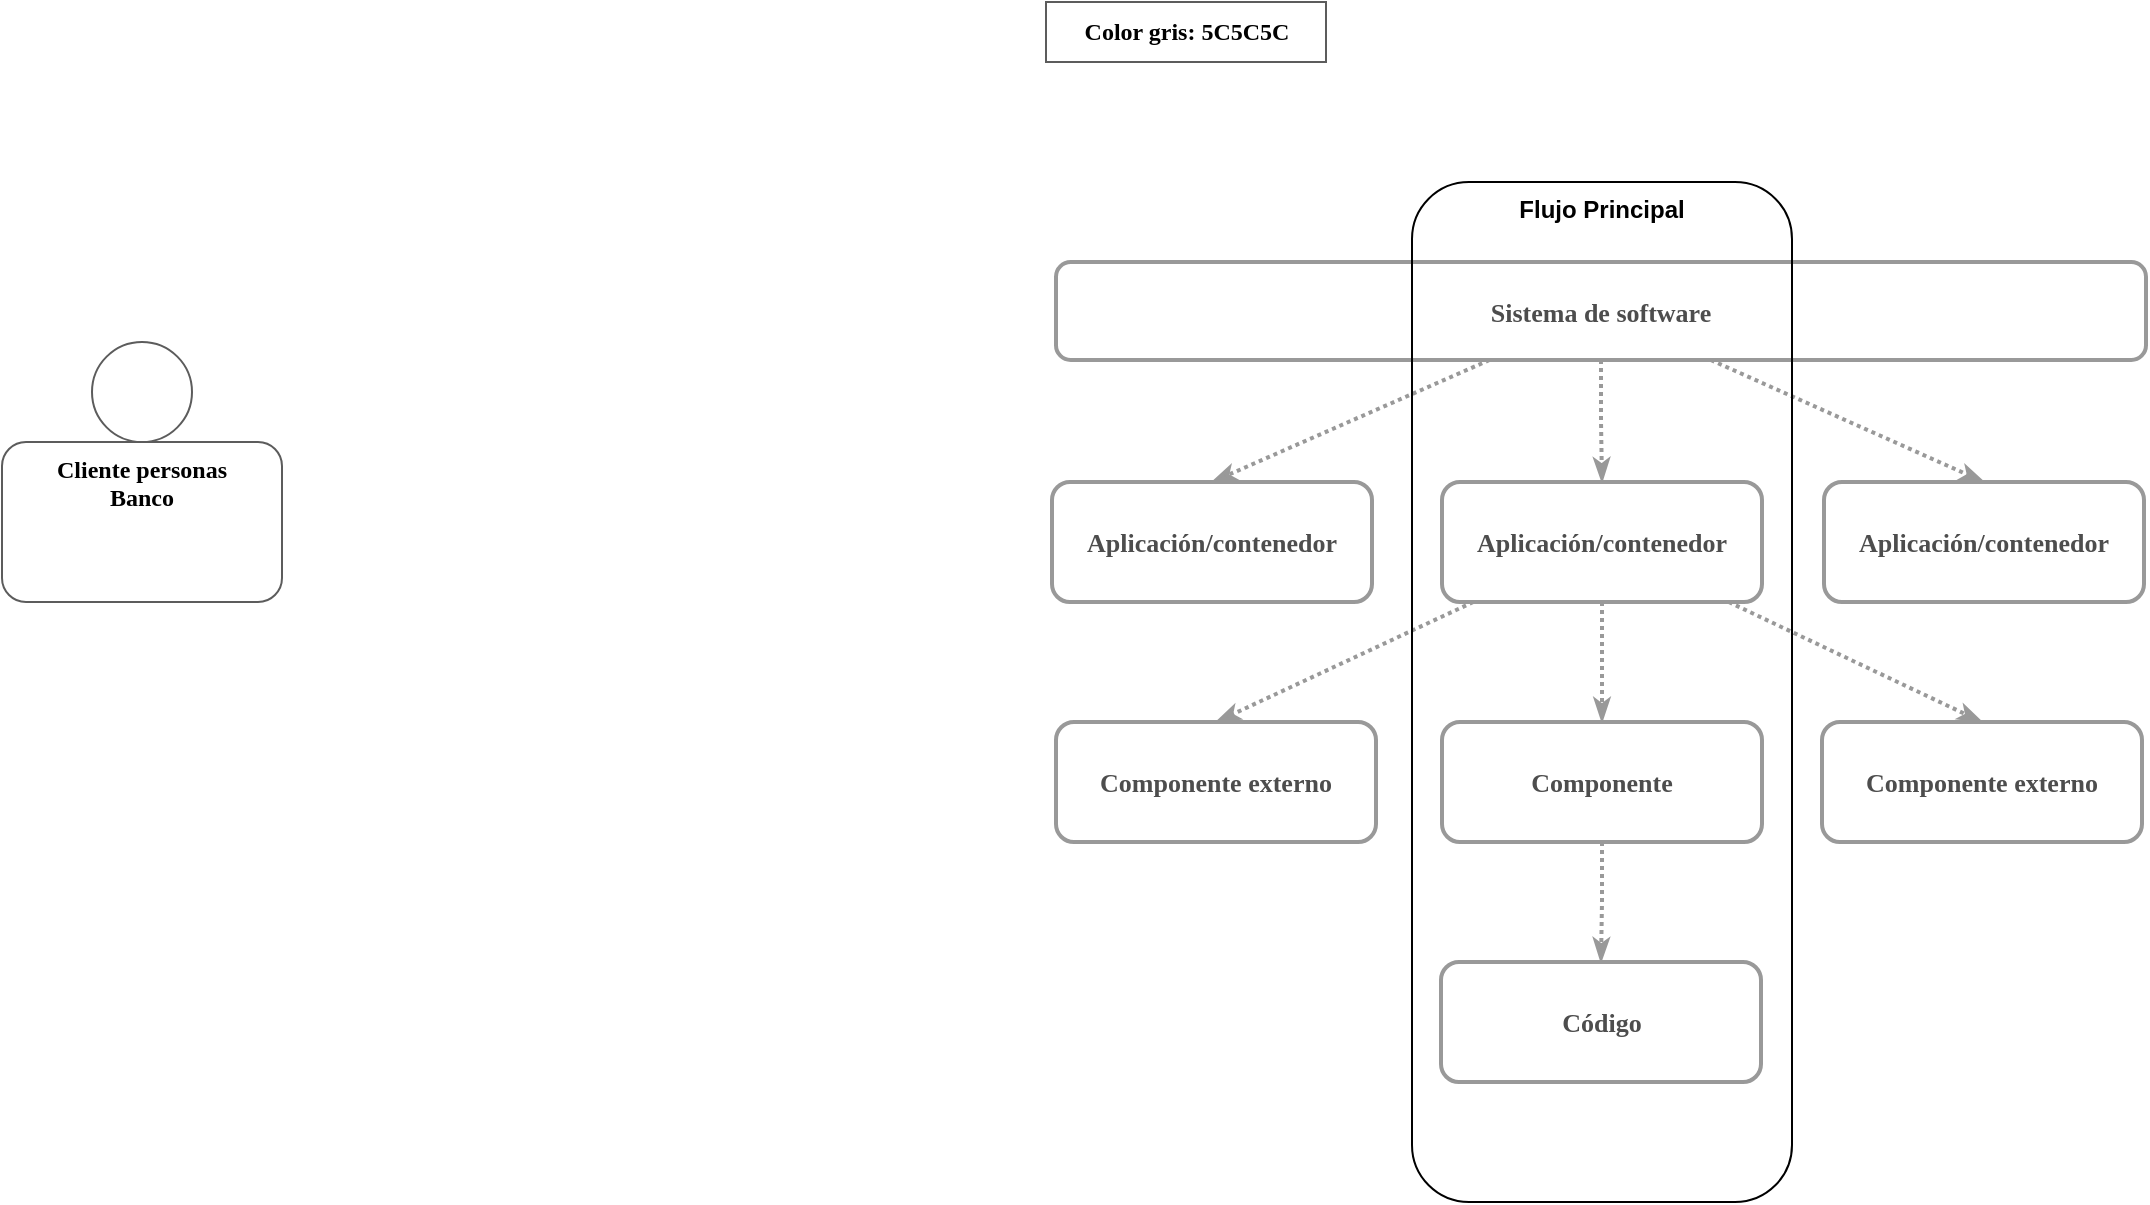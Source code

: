 <mxfile version="21.0.2" type="github"><diagram name="Page-1" id="5xXigNw81EJupU0OhcUT"><mxGraphModel dx="1644" dy="1535" grid="1" gridSize="10" guides="1" tooltips="1" connect="1" arrows="1" fold="1" page="1" pageScale="1" pageWidth="850" pageHeight="1100" math="0" shadow="0"><root><mxCell id="0"/><mxCell id="1" parent="0"/><mxCell id="4M5tQRGefW1LcBBxwHNN-3" value="Cliente personas &lt;br&gt;Banco" style="rounded=1;whiteSpace=wrap;html=1;verticalAlign=top;fontColor=#000000;strokeColor=#5C5C5C;fontStyle=1;fontFamily=Tahoma;" vertex="1" parent="1"><mxGeometry x="-260" y="210" width="140" height="80" as="geometry"/></mxCell><mxCell id="4M5tQRGefW1LcBBxwHNN-4" value="" style="ellipse;whiteSpace=wrap;html=1;aspect=fixed;fontColor=#000000;strokeColor=#5C5C5C;fontStyle=1;fontFamily=Tahoma;" vertex="1" parent="1"><mxGeometry x="-215" y="160" width="50" height="50" as="geometry"/></mxCell><mxCell id="4M5tQRGefW1LcBBxwHNN-7" value="" style="edgeStyle=orthogonalEdgeStyle;rounded=0;orthogonalLoop=1;jettySize=auto;html=1;dashed=1;dashPattern=1 1;endArrow=classicThin;endFill=1;fontColor=#4D4D4D;strokeColor=#999999;fontStyle=1;fontFamily=Tahoma;fontSize=13;strokeWidth=2;" edge="1" parent="1" source="4M5tQRGefW1LcBBxwHNN-5" target="4M5tQRGefW1LcBBxwHNN-6"><mxGeometry relative="1" as="geometry"/></mxCell><mxCell id="4M5tQRGefW1LcBBxwHNN-16" style="rounded=0;orthogonalLoop=1;jettySize=auto;html=1;entryX=0.5;entryY=0;entryDx=0;entryDy=0;dashed=1;dashPattern=1 1;endArrow=classicThin;endFill=1;fontColor=#4D4D4D;strokeColor=#999999;fontStyle=1;fontFamily=Tahoma;fontSize=13;strokeWidth=2;" edge="1" parent="1" source="4M5tQRGefW1LcBBxwHNN-5" target="4M5tQRGefW1LcBBxwHNN-13"><mxGeometry relative="1" as="geometry"/></mxCell><mxCell id="4M5tQRGefW1LcBBxwHNN-17" style="rounded=0;orthogonalLoop=1;jettySize=auto;html=1;entryX=0.5;entryY=0;entryDx=0;entryDy=0;dashed=1;dashPattern=1 1;endArrow=classicThin;endFill=1;fontColor=#4D4D4D;strokeColor=#999999;fontStyle=1;fontFamily=Tahoma;fontSize=13;strokeWidth=2;" edge="1" parent="1" source="4M5tQRGefW1LcBBxwHNN-5" target="4M5tQRGefW1LcBBxwHNN-12"><mxGeometry relative="1" as="geometry"/></mxCell><mxCell id="4M5tQRGefW1LcBBxwHNN-5" value="Sistema de software" style="rounded=1;whiteSpace=wrap;html=1;fontColor=#4D4D4D;strokeColor=#999999;fontStyle=1;fontFamily=Tahoma;fontSize=13;strokeWidth=2;" vertex="1" parent="1"><mxGeometry x="267" y="120" width="545" height="49" as="geometry"/></mxCell><mxCell id="4M5tQRGefW1LcBBxwHNN-9" value="" style="edgeStyle=orthogonalEdgeStyle;rounded=0;orthogonalLoop=1;jettySize=auto;html=1;dashed=1;dashPattern=1 1;endArrow=classicThin;endFill=1;fontColor=#4D4D4D;strokeColor=#999999;fontStyle=1;fontFamily=Tahoma;fontSize=13;strokeWidth=2;" edge="1" parent="1" source="4M5tQRGefW1LcBBxwHNN-6" target="4M5tQRGefW1LcBBxwHNN-8"><mxGeometry relative="1" as="geometry"/></mxCell><mxCell id="4M5tQRGefW1LcBBxwHNN-18" style="rounded=0;orthogonalLoop=1;jettySize=auto;html=1;entryX=0.5;entryY=0;entryDx=0;entryDy=0;dashed=1;dashPattern=1 1;endArrow=classicThin;endFill=1;fontColor=#4D4D4D;strokeColor=#999999;fontStyle=1;fontFamily=Tahoma;fontSize=13;strokeWidth=2;" edge="1" parent="1" source="4M5tQRGefW1LcBBxwHNN-6" target="4M5tQRGefW1LcBBxwHNN-14"><mxGeometry relative="1" as="geometry"/></mxCell><mxCell id="4M5tQRGefW1LcBBxwHNN-19" style="rounded=0;orthogonalLoop=1;jettySize=auto;html=1;entryX=0.5;entryY=0;entryDx=0;entryDy=0;dashed=1;dashPattern=1 1;endArrow=classicThin;endFill=1;fontColor=#4D4D4D;strokeColor=#999999;fontStyle=1;fontFamily=Tahoma;fontSize=13;strokeWidth=2;" edge="1" parent="1" source="4M5tQRGefW1LcBBxwHNN-6" target="4M5tQRGefW1LcBBxwHNN-15"><mxGeometry relative="1" as="geometry"/></mxCell><mxCell id="4M5tQRGefW1LcBBxwHNN-6" value="Aplicación/contenedor" style="rounded=1;whiteSpace=wrap;html=1;fontColor=#4D4D4D;strokeColor=#999999;fontStyle=1;fontFamily=Tahoma;fontSize=13;strokeWidth=2;" vertex="1" parent="1"><mxGeometry x="460" y="230" width="160" height="60" as="geometry"/></mxCell><mxCell id="4M5tQRGefW1LcBBxwHNN-11" value="" style="edgeStyle=orthogonalEdgeStyle;rounded=0;orthogonalLoop=1;jettySize=auto;html=1;dashed=1;dashPattern=1 1;endArrow=classicThin;endFill=1;fontColor=#4D4D4D;strokeColor=#999999;fontStyle=1;fontFamily=Tahoma;fontSize=13;strokeWidth=2;" edge="1" parent="1" source="4M5tQRGefW1LcBBxwHNN-8" target="4M5tQRGefW1LcBBxwHNN-10"><mxGeometry relative="1" as="geometry"/></mxCell><mxCell id="4M5tQRGefW1LcBBxwHNN-8" value="Componente" style="rounded=1;whiteSpace=wrap;html=1;fontColor=#4D4D4D;strokeColor=#999999;fontStyle=1;fontFamily=Tahoma;fontSize=13;strokeWidth=2;" vertex="1" parent="1"><mxGeometry x="460" y="350" width="160" height="60" as="geometry"/></mxCell><mxCell id="4M5tQRGefW1LcBBxwHNN-10" value="Código" style="rounded=1;whiteSpace=wrap;html=1;fontColor=#4D4D4D;strokeColor=#999999;fontStyle=1;fontFamily=Tahoma;fontSize=13;strokeWidth=2;" vertex="1" parent="1"><mxGeometry x="459.5" y="470" width="160" height="60" as="geometry"/></mxCell><mxCell id="4M5tQRGefW1LcBBxwHNN-12" value="Aplicación/contenedor" style="rounded=1;whiteSpace=wrap;html=1;fontColor=#4D4D4D;strokeColor=#999999;fontStyle=1;fontFamily=Tahoma;fontSize=13;strokeWidth=2;" vertex="1" parent="1"><mxGeometry x="651" y="230" width="160" height="60" as="geometry"/></mxCell><mxCell id="4M5tQRGefW1LcBBxwHNN-13" value="Aplicación/contenedor" style="rounded=1;whiteSpace=wrap;html=1;fontColor=#4D4D4D;strokeColor=#999999;fontStyle=1;fontFamily=Tahoma;fontSize=13;strokeWidth=2;" vertex="1" parent="1"><mxGeometry x="265" y="230" width="160" height="60" as="geometry"/></mxCell><mxCell id="4M5tQRGefW1LcBBxwHNN-14" value="Componente externo" style="rounded=1;whiteSpace=wrap;html=1;fontColor=#4D4D4D;strokeColor=#999999;fontStyle=1;fontFamily=Tahoma;fontSize=13;strokeWidth=2;" vertex="1" parent="1"><mxGeometry x="267" y="350" width="160" height="60" as="geometry"/></mxCell><mxCell id="4M5tQRGefW1LcBBxwHNN-15" value="Componente externo" style="rounded=1;whiteSpace=wrap;html=1;fontColor=#4D4D4D;strokeColor=#999999;fontStyle=1;fontFamily=Tahoma;fontSize=13;strokeWidth=2;" vertex="1" parent="1"><mxGeometry x="650" y="350" width="160" height="60" as="geometry"/></mxCell><mxCell id="4M5tQRGefW1LcBBxwHNN-20" value="Color gris: 5C5C5C" style="text;html=1;align=center;verticalAlign=middle;resizable=0;points=[];autosize=1;strokeColor=#5C5C5C;fillColor=none;fontColor=#000000;fontStyle=1;fontFamily=Tahoma;" vertex="1" parent="1"><mxGeometry x="262" y="-10" width="140" height="30" as="geometry"/></mxCell><mxCell id="4M5tQRGefW1LcBBxwHNN-21" value="&lt;b&gt;Flujo Principal&lt;/b&gt;" style="rounded=1;whiteSpace=wrap;html=1;fillColor=none;verticalAlign=top;" vertex="1" parent="1"><mxGeometry x="445" y="80" width="190" height="510" as="geometry"/></mxCell></root></mxGraphModel></diagram></mxfile>
